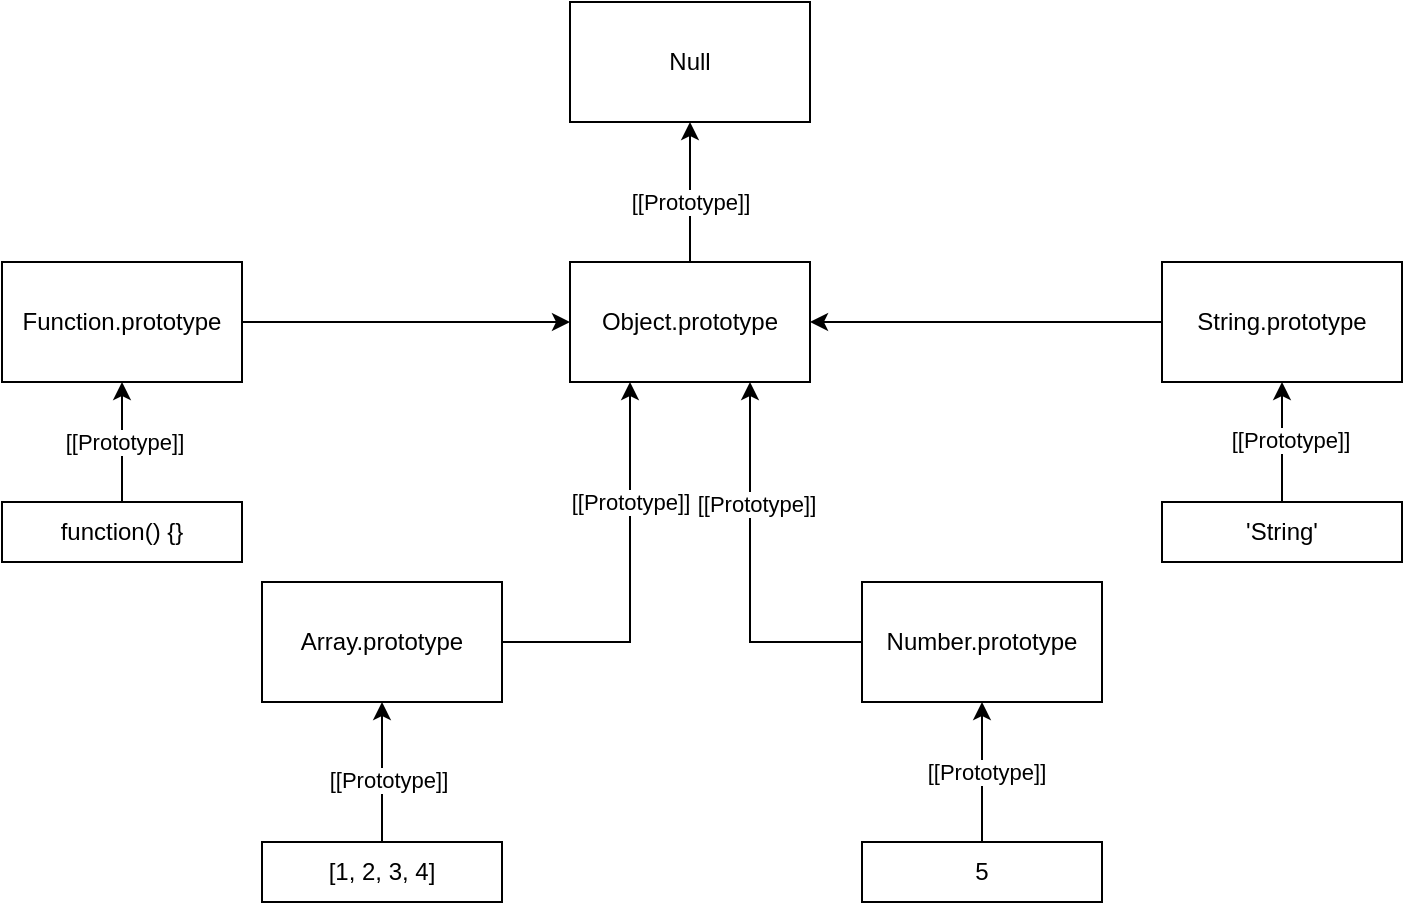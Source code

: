 <mxfile version="22.0.8" type="device">
  <diagram name="Страница — 1" id="MYMqO2VbF6FANi-159WL">
    <mxGraphModel dx="1194" dy="792" grid="1" gridSize="10" guides="1" tooltips="1" connect="1" arrows="1" fold="1" page="1" pageScale="1" pageWidth="827" pageHeight="1169" math="0" shadow="0">
      <root>
        <mxCell id="0" />
        <mxCell id="1" parent="0" />
        <mxCell id="cW1LyRsGbDHF9ZC7R4pP-1" value="Null" style="rounded=0;whiteSpace=wrap;html=1;" vertex="1" parent="1">
          <mxGeometry x="354" y="80" width="120" height="60" as="geometry" />
        </mxCell>
        <mxCell id="cW1LyRsGbDHF9ZC7R4pP-28" style="edgeStyle=orthogonalEdgeStyle;rounded=0;orthogonalLoop=1;jettySize=auto;html=1;entryX=0.5;entryY=1;entryDx=0;entryDy=0;" edge="1" parent="1" source="cW1LyRsGbDHF9ZC7R4pP-2" target="cW1LyRsGbDHF9ZC7R4pP-1">
          <mxGeometry relative="1" as="geometry" />
        </mxCell>
        <mxCell id="cW1LyRsGbDHF9ZC7R4pP-29" value="[[Prototype]]" style="edgeLabel;html=1;align=center;verticalAlign=middle;resizable=0;points=[];" vertex="1" connectable="0" parent="cW1LyRsGbDHF9ZC7R4pP-28">
          <mxGeometry x="0.143" relative="1" as="geometry">
            <mxPoint y="10" as="offset" />
          </mxGeometry>
        </mxCell>
        <mxCell id="cW1LyRsGbDHF9ZC7R4pP-2" value="Object.prototype" style="rounded=0;whiteSpace=wrap;html=1;" vertex="1" parent="1">
          <mxGeometry x="354" y="210" width="120" height="60" as="geometry" />
        </mxCell>
        <mxCell id="cW1LyRsGbDHF9ZC7R4pP-9" style="edgeStyle=orthogonalEdgeStyle;rounded=0;orthogonalLoop=1;jettySize=auto;html=1;entryX=0;entryY=0.5;entryDx=0;entryDy=0;" edge="1" parent="1" source="cW1LyRsGbDHF9ZC7R4pP-5" target="cW1LyRsGbDHF9ZC7R4pP-2">
          <mxGeometry relative="1" as="geometry" />
        </mxCell>
        <mxCell id="cW1LyRsGbDHF9ZC7R4pP-5" value="Function.prototype" style="rounded=0;whiteSpace=wrap;html=1;" vertex="1" parent="1">
          <mxGeometry x="70" y="210" width="120" height="60" as="geometry" />
        </mxCell>
        <mxCell id="cW1LyRsGbDHF9ZC7R4pP-10" style="edgeStyle=orthogonalEdgeStyle;rounded=0;orthogonalLoop=1;jettySize=auto;html=1;entryX=0.25;entryY=1;entryDx=0;entryDy=0;" edge="1" parent="1" source="cW1LyRsGbDHF9ZC7R4pP-6" target="cW1LyRsGbDHF9ZC7R4pP-2">
          <mxGeometry relative="1" as="geometry" />
        </mxCell>
        <mxCell id="cW1LyRsGbDHF9ZC7R4pP-23" value="[[Prototype]]" style="edgeLabel;html=1;align=center;verticalAlign=middle;resizable=0;points=[];" vertex="1" connectable="0" parent="cW1LyRsGbDHF9ZC7R4pP-10">
          <mxGeometry x="0.423" relative="1" as="geometry">
            <mxPoint y="4" as="offset" />
          </mxGeometry>
        </mxCell>
        <mxCell id="cW1LyRsGbDHF9ZC7R4pP-6" value="Array.prototype" style="rounded=0;whiteSpace=wrap;html=1;" vertex="1" parent="1">
          <mxGeometry x="200" y="370" width="120" height="60" as="geometry" />
        </mxCell>
        <mxCell id="cW1LyRsGbDHF9ZC7R4pP-12" style="edgeStyle=orthogonalEdgeStyle;rounded=0;orthogonalLoop=1;jettySize=auto;html=1;entryX=0.75;entryY=1;entryDx=0;entryDy=0;" edge="1" parent="1" source="cW1LyRsGbDHF9ZC7R4pP-7" target="cW1LyRsGbDHF9ZC7R4pP-2">
          <mxGeometry relative="1" as="geometry" />
        </mxCell>
        <mxCell id="cW1LyRsGbDHF9ZC7R4pP-24" value="[[Prototype]]" style="edgeLabel;html=1;align=center;verticalAlign=middle;resizable=0;points=[];" vertex="1" connectable="0" parent="cW1LyRsGbDHF9ZC7R4pP-12">
          <mxGeometry x="0.373" y="-3" relative="1" as="geometry">
            <mxPoint y="2" as="offset" />
          </mxGeometry>
        </mxCell>
        <mxCell id="cW1LyRsGbDHF9ZC7R4pP-7" value="Number.prototype" style="rounded=0;whiteSpace=wrap;html=1;" vertex="1" parent="1">
          <mxGeometry x="500" y="370" width="120" height="60" as="geometry" />
        </mxCell>
        <mxCell id="cW1LyRsGbDHF9ZC7R4pP-13" style="edgeStyle=orthogonalEdgeStyle;rounded=0;orthogonalLoop=1;jettySize=auto;html=1;entryX=1;entryY=0.5;entryDx=0;entryDy=0;" edge="1" parent="1" source="cW1LyRsGbDHF9ZC7R4pP-8" target="cW1LyRsGbDHF9ZC7R4pP-2">
          <mxGeometry relative="1" as="geometry" />
        </mxCell>
        <mxCell id="cW1LyRsGbDHF9ZC7R4pP-8" value="String.prototype" style="rounded=0;whiteSpace=wrap;html=1;" vertex="1" parent="1">
          <mxGeometry x="650" y="210" width="120" height="60" as="geometry" />
        </mxCell>
        <mxCell id="cW1LyRsGbDHF9ZC7R4pP-15" style="edgeStyle=orthogonalEdgeStyle;rounded=0;orthogonalLoop=1;jettySize=auto;html=1;entryX=0.5;entryY=1;entryDx=0;entryDy=0;" edge="1" parent="1" source="cW1LyRsGbDHF9ZC7R4pP-14" target="cW1LyRsGbDHF9ZC7R4pP-6">
          <mxGeometry relative="1" as="geometry" />
        </mxCell>
        <mxCell id="cW1LyRsGbDHF9ZC7R4pP-27" value="[[Prototype]]" style="edgeLabel;html=1;align=center;verticalAlign=middle;resizable=0;points=[];" vertex="1" connectable="0" parent="cW1LyRsGbDHF9ZC7R4pP-15">
          <mxGeometry x="-0.12" y="-3" relative="1" as="geometry">
            <mxPoint as="offset" />
          </mxGeometry>
        </mxCell>
        <mxCell id="cW1LyRsGbDHF9ZC7R4pP-14" value="[1, 2, 3, 4]" style="rounded=0;whiteSpace=wrap;html=1;" vertex="1" parent="1">
          <mxGeometry x="200" y="500" width="120" height="30" as="geometry" />
        </mxCell>
        <mxCell id="cW1LyRsGbDHF9ZC7R4pP-17" style="edgeStyle=orthogonalEdgeStyle;rounded=0;orthogonalLoop=1;jettySize=auto;html=1;entryX=0.5;entryY=1;entryDx=0;entryDy=0;" edge="1" parent="1" source="cW1LyRsGbDHF9ZC7R4pP-16" target="cW1LyRsGbDHF9ZC7R4pP-7">
          <mxGeometry relative="1" as="geometry" />
        </mxCell>
        <mxCell id="cW1LyRsGbDHF9ZC7R4pP-26" value="[[Prototype]]" style="edgeLabel;html=1;align=center;verticalAlign=middle;resizable=0;points=[];" vertex="1" connectable="0" parent="cW1LyRsGbDHF9ZC7R4pP-17">
          <mxGeometry y="-2" relative="1" as="geometry">
            <mxPoint as="offset" />
          </mxGeometry>
        </mxCell>
        <mxCell id="cW1LyRsGbDHF9ZC7R4pP-16" value="5" style="rounded=0;whiteSpace=wrap;html=1;" vertex="1" parent="1">
          <mxGeometry x="500" y="500" width="120" height="30" as="geometry" />
        </mxCell>
        <mxCell id="cW1LyRsGbDHF9ZC7R4pP-19" style="edgeStyle=orthogonalEdgeStyle;rounded=0;orthogonalLoop=1;jettySize=auto;html=1;entryX=0.5;entryY=1;entryDx=0;entryDy=0;" edge="1" parent="1" source="cW1LyRsGbDHF9ZC7R4pP-18" target="cW1LyRsGbDHF9ZC7R4pP-8">
          <mxGeometry relative="1" as="geometry" />
        </mxCell>
        <mxCell id="cW1LyRsGbDHF9ZC7R4pP-25" value="[[Prototype]]" style="edgeLabel;html=1;align=center;verticalAlign=middle;resizable=0;points=[];" vertex="1" connectable="0" parent="cW1LyRsGbDHF9ZC7R4pP-19">
          <mxGeometry x="0.04" y="-4" relative="1" as="geometry">
            <mxPoint as="offset" />
          </mxGeometry>
        </mxCell>
        <mxCell id="cW1LyRsGbDHF9ZC7R4pP-18" value="&#39;String&#39;" style="rounded=0;whiteSpace=wrap;html=1;" vertex="1" parent="1">
          <mxGeometry x="650" y="330" width="120" height="30" as="geometry" />
        </mxCell>
        <mxCell id="cW1LyRsGbDHF9ZC7R4pP-21" style="edgeStyle=orthogonalEdgeStyle;rounded=0;orthogonalLoop=1;jettySize=auto;html=1;entryX=0.5;entryY=1;entryDx=0;entryDy=0;" edge="1" parent="1" source="cW1LyRsGbDHF9ZC7R4pP-20" target="cW1LyRsGbDHF9ZC7R4pP-5">
          <mxGeometry relative="1" as="geometry" />
        </mxCell>
        <mxCell id="cW1LyRsGbDHF9ZC7R4pP-22" value="[[Prototype]]" style="edgeLabel;html=1;align=center;verticalAlign=middle;resizable=0;points=[];" vertex="1" connectable="0" parent="cW1LyRsGbDHF9ZC7R4pP-21">
          <mxGeometry y="-1" relative="1" as="geometry">
            <mxPoint as="offset" />
          </mxGeometry>
        </mxCell>
        <mxCell id="cW1LyRsGbDHF9ZC7R4pP-20" value="function() {}" style="rounded=0;whiteSpace=wrap;html=1;" vertex="1" parent="1">
          <mxGeometry x="70" y="330" width="120" height="30" as="geometry" />
        </mxCell>
      </root>
    </mxGraphModel>
  </diagram>
</mxfile>
